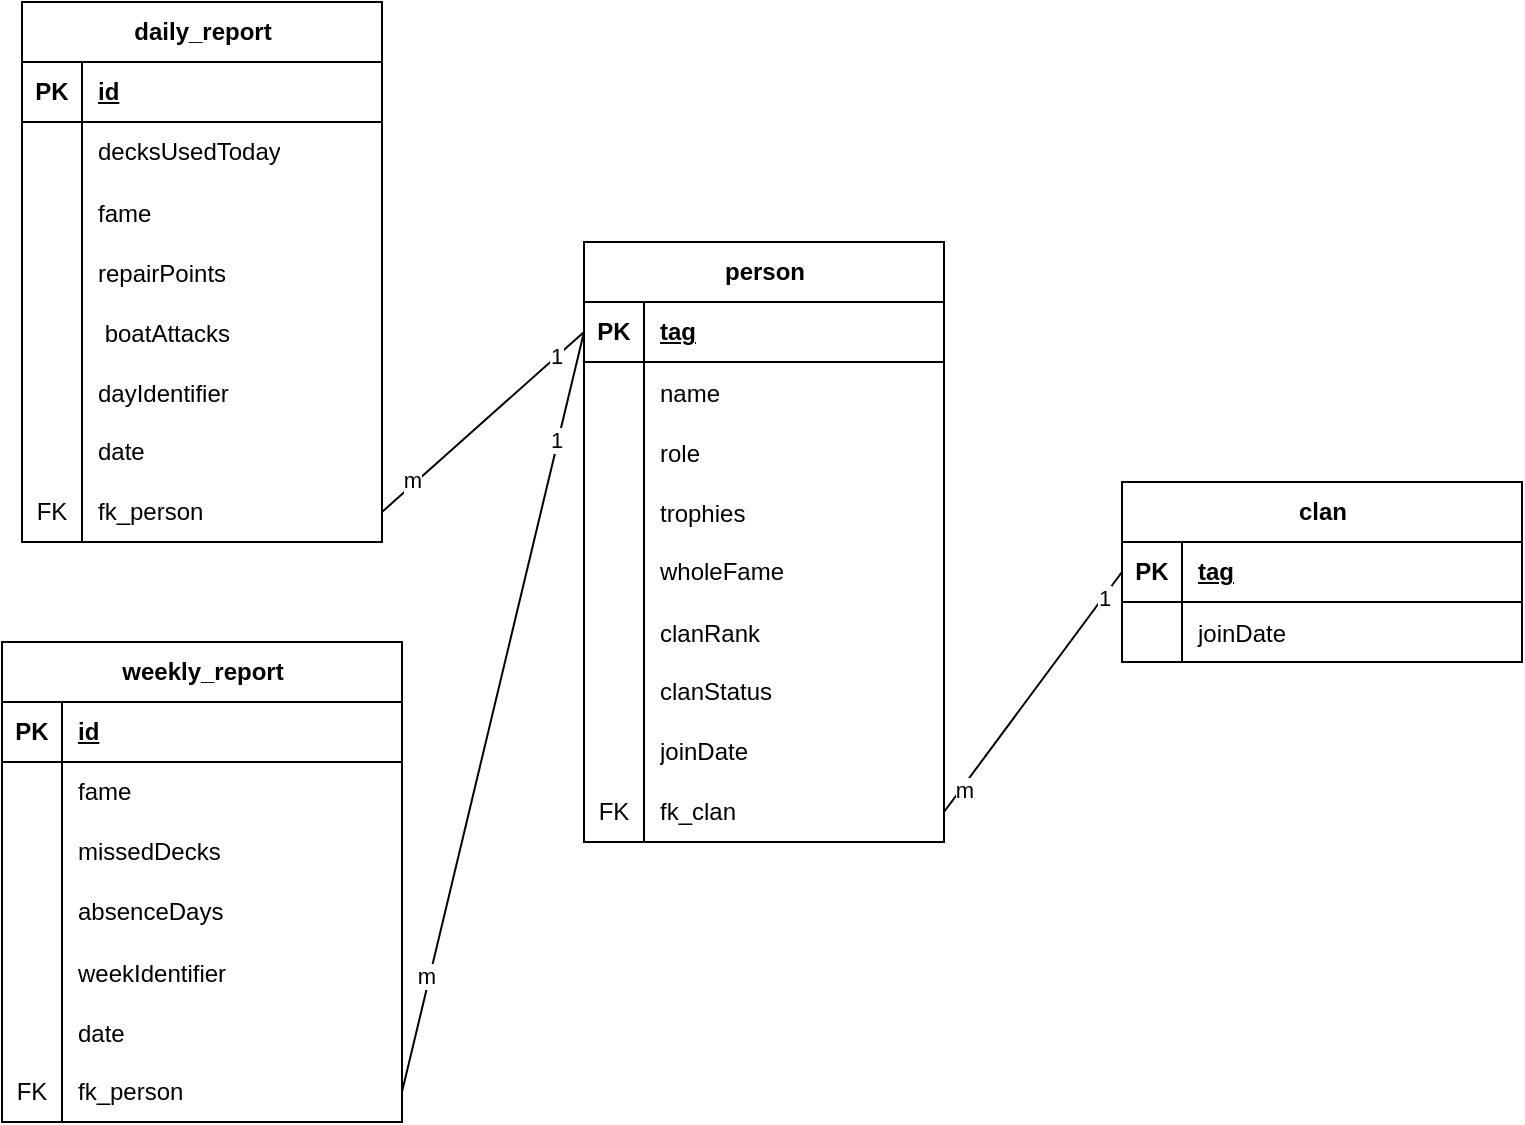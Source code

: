 <mxfile version="21.2.8" type="device">
  <diagram name="Seite-1" id="gAQYmN1L-Q7F6yUWE2I7">
    <mxGraphModel dx="1607" dy="504" grid="1" gridSize="10" guides="1" tooltips="1" connect="1" arrows="1" fold="1" page="1" pageScale="1" pageWidth="827" pageHeight="1169" math="0" shadow="0">
      <root>
        <mxCell id="0" />
        <mxCell id="1" parent="0" />
        <mxCell id="Kha3TJ-BB2mHDDJhDS3--91" value="daily_report" style="shape=table;startSize=30;container=1;collapsible=1;childLayout=tableLayout;fixedRows=1;rowLines=0;fontStyle=1;align=center;resizeLast=1;html=1;" parent="1" vertex="1">
          <mxGeometry x="-371" y="360" width="180" height="270" as="geometry" />
        </mxCell>
        <mxCell id="Kha3TJ-BB2mHDDJhDS3--92" value="" style="shape=tableRow;horizontal=0;startSize=0;swimlaneHead=0;swimlaneBody=0;fillColor=none;collapsible=0;dropTarget=0;points=[[0,0.5],[1,0.5]];portConstraint=eastwest;top=0;left=0;right=0;bottom=1;" parent="Kha3TJ-BB2mHDDJhDS3--91" vertex="1">
          <mxGeometry y="30" width="180" height="30" as="geometry" />
        </mxCell>
        <mxCell id="Kha3TJ-BB2mHDDJhDS3--93" value="PK" style="shape=partialRectangle;connectable=0;fillColor=none;top=0;left=0;bottom=0;right=0;fontStyle=1;overflow=hidden;whiteSpace=wrap;html=1;" parent="Kha3TJ-BB2mHDDJhDS3--92" vertex="1">
          <mxGeometry width="30" height="30" as="geometry">
            <mxRectangle width="30" height="30" as="alternateBounds" />
          </mxGeometry>
        </mxCell>
        <mxCell id="Kha3TJ-BB2mHDDJhDS3--94" value="id" style="shape=partialRectangle;connectable=0;fillColor=none;top=0;left=0;bottom=0;right=0;align=left;spacingLeft=6;fontStyle=5;overflow=hidden;whiteSpace=wrap;html=1;" parent="Kha3TJ-BB2mHDDJhDS3--92" vertex="1">
          <mxGeometry x="30" width="150" height="30" as="geometry">
            <mxRectangle width="150" height="30" as="alternateBounds" />
          </mxGeometry>
        </mxCell>
        <mxCell id="Kha3TJ-BB2mHDDJhDS3--98" value="" style="shape=tableRow;horizontal=0;startSize=0;swimlaneHead=0;swimlaneBody=0;fillColor=none;collapsible=0;dropTarget=0;points=[[0,0.5],[1,0.5]];portConstraint=eastwest;top=0;left=0;right=0;bottom=0;" parent="Kha3TJ-BB2mHDDJhDS3--91" vertex="1">
          <mxGeometry y="60" width="180" height="30" as="geometry" />
        </mxCell>
        <mxCell id="Kha3TJ-BB2mHDDJhDS3--99" value="" style="shape=partialRectangle;connectable=0;fillColor=none;top=0;left=0;bottom=0;right=0;editable=1;overflow=hidden;whiteSpace=wrap;html=1;" parent="Kha3TJ-BB2mHDDJhDS3--98" vertex="1">
          <mxGeometry width="30" height="30" as="geometry">
            <mxRectangle width="30" height="30" as="alternateBounds" />
          </mxGeometry>
        </mxCell>
        <mxCell id="Kha3TJ-BB2mHDDJhDS3--100" value="decksUsedToday" style="shape=partialRectangle;connectable=0;fillColor=none;top=0;left=0;bottom=0;right=0;align=left;spacingLeft=6;overflow=hidden;whiteSpace=wrap;html=1;" parent="Kha3TJ-BB2mHDDJhDS3--98" vertex="1">
          <mxGeometry x="30" width="150" height="30" as="geometry">
            <mxRectangle width="150" height="30" as="alternateBounds" />
          </mxGeometry>
        </mxCell>
        <mxCell id="6Nkl3lO1iVNApYMarvHD-16" value="" style="shape=tableRow;horizontal=0;startSize=0;swimlaneHead=0;swimlaneBody=0;fillColor=none;collapsible=0;dropTarget=0;points=[[0,0.5],[1,0.5]];portConstraint=eastwest;top=0;left=0;right=0;bottom=0;" parent="Kha3TJ-BB2mHDDJhDS3--91" vertex="1">
          <mxGeometry y="90" width="180" height="30" as="geometry" />
        </mxCell>
        <mxCell id="6Nkl3lO1iVNApYMarvHD-17" value="" style="shape=partialRectangle;connectable=0;fillColor=none;top=0;left=0;bottom=0;right=0;editable=1;overflow=hidden;" parent="6Nkl3lO1iVNApYMarvHD-16" vertex="1">
          <mxGeometry width="30" height="30" as="geometry">
            <mxRectangle width="30" height="30" as="alternateBounds" />
          </mxGeometry>
        </mxCell>
        <mxCell id="6Nkl3lO1iVNApYMarvHD-18" value="fame" style="shape=partialRectangle;connectable=0;fillColor=none;top=0;left=0;bottom=0;right=0;align=left;spacingLeft=6;overflow=hidden;" parent="6Nkl3lO1iVNApYMarvHD-16" vertex="1">
          <mxGeometry x="30" width="150" height="30" as="geometry">
            <mxRectangle width="150" height="30" as="alternateBounds" />
          </mxGeometry>
        </mxCell>
        <mxCell id="6Nkl3lO1iVNApYMarvHD-19" value="" style="shape=tableRow;horizontal=0;startSize=0;swimlaneHead=0;swimlaneBody=0;fillColor=none;collapsible=0;dropTarget=0;points=[[0,0.5],[1,0.5]];portConstraint=eastwest;top=0;left=0;right=0;bottom=0;" parent="Kha3TJ-BB2mHDDJhDS3--91" vertex="1">
          <mxGeometry y="120" width="180" height="30" as="geometry" />
        </mxCell>
        <mxCell id="6Nkl3lO1iVNApYMarvHD-20" value="" style="shape=partialRectangle;connectable=0;fillColor=none;top=0;left=0;bottom=0;right=0;editable=1;overflow=hidden;" parent="6Nkl3lO1iVNApYMarvHD-19" vertex="1">
          <mxGeometry width="30" height="30" as="geometry">
            <mxRectangle width="30" height="30" as="alternateBounds" />
          </mxGeometry>
        </mxCell>
        <mxCell id="6Nkl3lO1iVNApYMarvHD-21" value="repairPoints" style="shape=partialRectangle;connectable=0;fillColor=none;top=0;left=0;bottom=0;right=0;align=left;spacingLeft=6;overflow=hidden;" parent="6Nkl3lO1iVNApYMarvHD-19" vertex="1">
          <mxGeometry x="30" width="150" height="30" as="geometry">
            <mxRectangle width="150" height="30" as="alternateBounds" />
          </mxGeometry>
        </mxCell>
        <mxCell id="6Nkl3lO1iVNApYMarvHD-22" value="" style="shape=tableRow;horizontal=0;startSize=0;swimlaneHead=0;swimlaneBody=0;fillColor=none;collapsible=0;dropTarget=0;points=[[0,0.5],[1,0.5]];portConstraint=eastwest;top=0;left=0;right=0;bottom=0;" parent="Kha3TJ-BB2mHDDJhDS3--91" vertex="1">
          <mxGeometry y="150" width="180" height="30" as="geometry" />
        </mxCell>
        <mxCell id="6Nkl3lO1iVNApYMarvHD-23" value="" style="shape=partialRectangle;connectable=0;fillColor=none;top=0;left=0;bottom=0;right=0;editable=1;overflow=hidden;" parent="6Nkl3lO1iVNApYMarvHD-22" vertex="1">
          <mxGeometry width="30" height="30" as="geometry">
            <mxRectangle width="30" height="30" as="alternateBounds" />
          </mxGeometry>
        </mxCell>
        <mxCell id="6Nkl3lO1iVNApYMarvHD-24" value=" boatAttacks" style="shape=partialRectangle;connectable=0;fillColor=none;top=0;left=0;bottom=0;right=0;align=left;spacingLeft=6;overflow=hidden;" parent="6Nkl3lO1iVNApYMarvHD-22" vertex="1">
          <mxGeometry x="30" width="150" height="30" as="geometry">
            <mxRectangle width="150" height="30" as="alternateBounds" />
          </mxGeometry>
        </mxCell>
        <mxCell id="COBvDOZzfDNTkXqNowzL-4" value="" style="shape=tableRow;horizontal=0;startSize=0;swimlaneHead=0;swimlaneBody=0;fillColor=none;collapsible=0;dropTarget=0;points=[[0,0.5],[1,0.5]];portConstraint=eastwest;top=0;left=0;right=0;bottom=0;" parent="Kha3TJ-BB2mHDDJhDS3--91" vertex="1">
          <mxGeometry y="180" width="180" height="30" as="geometry" />
        </mxCell>
        <mxCell id="COBvDOZzfDNTkXqNowzL-5" value="" style="shape=partialRectangle;connectable=0;fillColor=none;top=0;left=0;bottom=0;right=0;editable=1;overflow=hidden;" parent="COBvDOZzfDNTkXqNowzL-4" vertex="1">
          <mxGeometry width="30" height="30" as="geometry">
            <mxRectangle width="30" height="30" as="alternateBounds" />
          </mxGeometry>
        </mxCell>
        <mxCell id="COBvDOZzfDNTkXqNowzL-6" value="dayIdentifier" style="shape=partialRectangle;connectable=0;fillColor=none;top=0;left=0;bottom=0;right=0;align=left;spacingLeft=6;overflow=hidden;" parent="COBvDOZzfDNTkXqNowzL-4" vertex="1">
          <mxGeometry x="30" width="150" height="30" as="geometry">
            <mxRectangle width="150" height="30" as="alternateBounds" />
          </mxGeometry>
        </mxCell>
        <mxCell id="Kha3TJ-BB2mHDDJhDS3--101" value="" style="shape=tableRow;horizontal=0;startSize=0;swimlaneHead=0;swimlaneBody=0;fillColor=none;collapsible=0;dropTarget=0;points=[[0,0.5],[1,0.5]];portConstraint=eastwest;top=0;left=0;right=0;bottom=0;" parent="Kha3TJ-BB2mHDDJhDS3--91" vertex="1">
          <mxGeometry y="210" width="180" height="30" as="geometry" />
        </mxCell>
        <mxCell id="Kha3TJ-BB2mHDDJhDS3--102" value="" style="shape=partialRectangle;connectable=0;fillColor=none;top=0;left=0;bottom=0;right=0;editable=1;overflow=hidden;whiteSpace=wrap;html=1;" parent="Kha3TJ-BB2mHDDJhDS3--101" vertex="1">
          <mxGeometry width="30" height="30" as="geometry">
            <mxRectangle width="30" height="30" as="alternateBounds" />
          </mxGeometry>
        </mxCell>
        <mxCell id="Kha3TJ-BB2mHDDJhDS3--103" value="date" style="shape=partialRectangle;connectable=0;fillColor=none;top=0;left=0;bottom=0;right=0;align=left;spacingLeft=6;overflow=hidden;whiteSpace=wrap;html=1;" parent="Kha3TJ-BB2mHDDJhDS3--101" vertex="1">
          <mxGeometry x="30" width="150" height="30" as="geometry">
            <mxRectangle width="150" height="30" as="alternateBounds" />
          </mxGeometry>
        </mxCell>
        <mxCell id="1r-kpSuxIA7d4bERprCc-1" value="" style="shape=tableRow;horizontal=0;startSize=0;swimlaneHead=0;swimlaneBody=0;fillColor=none;collapsible=0;dropTarget=0;points=[[0,0.5],[1,0.5]];portConstraint=eastwest;top=0;left=0;right=0;bottom=0;" parent="Kha3TJ-BB2mHDDJhDS3--91" vertex="1">
          <mxGeometry y="240" width="180" height="30" as="geometry" />
        </mxCell>
        <mxCell id="1r-kpSuxIA7d4bERprCc-2" value="FK" style="shape=partialRectangle;connectable=0;fillColor=none;top=0;left=0;bottom=0;right=0;fontStyle=0;overflow=hidden;whiteSpace=wrap;html=1;" parent="1r-kpSuxIA7d4bERprCc-1" vertex="1">
          <mxGeometry width="30" height="30" as="geometry">
            <mxRectangle width="30" height="30" as="alternateBounds" />
          </mxGeometry>
        </mxCell>
        <mxCell id="1r-kpSuxIA7d4bERprCc-3" value="fk_person" style="shape=partialRectangle;connectable=0;fillColor=none;top=0;left=0;bottom=0;right=0;align=left;spacingLeft=6;fontStyle=0;overflow=hidden;whiteSpace=wrap;html=1;" parent="1r-kpSuxIA7d4bERprCc-1" vertex="1">
          <mxGeometry x="30" width="150" height="30" as="geometry">
            <mxRectangle width="150" height="30" as="alternateBounds" />
          </mxGeometry>
        </mxCell>
        <mxCell id="Kha3TJ-BB2mHDDJhDS3--104" value="weekly_report" style="shape=table;startSize=30;container=1;collapsible=1;childLayout=tableLayout;fixedRows=1;rowLines=0;fontStyle=1;align=center;resizeLast=1;html=1;" parent="1" vertex="1">
          <mxGeometry x="-381" y="680" width="200" height="240" as="geometry" />
        </mxCell>
        <mxCell id="Kha3TJ-BB2mHDDJhDS3--105" value="" style="shape=tableRow;horizontal=0;startSize=0;swimlaneHead=0;swimlaneBody=0;fillColor=none;collapsible=0;dropTarget=0;points=[[0,0.5],[1,0.5]];portConstraint=eastwest;top=0;left=0;right=0;bottom=1;" parent="Kha3TJ-BB2mHDDJhDS3--104" vertex="1">
          <mxGeometry y="30" width="200" height="30" as="geometry" />
        </mxCell>
        <mxCell id="Kha3TJ-BB2mHDDJhDS3--106" value="PK" style="shape=partialRectangle;connectable=0;fillColor=none;top=0;left=0;bottom=0;right=0;fontStyle=1;overflow=hidden;whiteSpace=wrap;html=1;" parent="Kha3TJ-BB2mHDDJhDS3--105" vertex="1">
          <mxGeometry width="30" height="30" as="geometry">
            <mxRectangle width="30" height="30" as="alternateBounds" />
          </mxGeometry>
        </mxCell>
        <mxCell id="Kha3TJ-BB2mHDDJhDS3--107" value="id" style="shape=partialRectangle;connectable=0;fillColor=none;top=0;left=0;bottom=0;right=0;align=left;spacingLeft=6;fontStyle=5;overflow=hidden;whiteSpace=wrap;html=1;" parent="Kha3TJ-BB2mHDDJhDS3--105" vertex="1">
          <mxGeometry x="30" width="170" height="30" as="geometry">
            <mxRectangle width="170" height="30" as="alternateBounds" />
          </mxGeometry>
        </mxCell>
        <mxCell id="Kha3TJ-BB2mHDDJhDS3--108" value="" style="shape=tableRow;horizontal=0;startSize=0;swimlaneHead=0;swimlaneBody=0;fillColor=none;collapsible=0;dropTarget=0;points=[[0,0.5],[1,0.5]];portConstraint=eastwest;top=0;left=0;right=0;bottom=0;" parent="Kha3TJ-BB2mHDDJhDS3--104" vertex="1">
          <mxGeometry y="60" width="200" height="30" as="geometry" />
        </mxCell>
        <mxCell id="Kha3TJ-BB2mHDDJhDS3--109" value="" style="shape=partialRectangle;connectable=0;fillColor=none;top=0;left=0;bottom=0;right=0;editable=1;overflow=hidden;whiteSpace=wrap;html=1;" parent="Kha3TJ-BB2mHDDJhDS3--108" vertex="1">
          <mxGeometry width="30" height="30" as="geometry">
            <mxRectangle width="30" height="30" as="alternateBounds" />
          </mxGeometry>
        </mxCell>
        <mxCell id="Kha3TJ-BB2mHDDJhDS3--110" value="fame" style="shape=partialRectangle;connectable=0;fillColor=none;top=0;left=0;bottom=0;right=0;align=left;spacingLeft=6;overflow=hidden;whiteSpace=wrap;html=1;" parent="Kha3TJ-BB2mHDDJhDS3--108" vertex="1">
          <mxGeometry x="30" width="170" height="30" as="geometry">
            <mxRectangle width="170" height="30" as="alternateBounds" />
          </mxGeometry>
        </mxCell>
        <mxCell id="Kha3TJ-BB2mHDDJhDS3--111" value="" style="shape=tableRow;horizontal=0;startSize=0;swimlaneHead=0;swimlaneBody=0;fillColor=none;collapsible=0;dropTarget=0;points=[[0,0.5],[1,0.5]];portConstraint=eastwest;top=0;left=0;right=0;bottom=0;" parent="Kha3TJ-BB2mHDDJhDS3--104" vertex="1">
          <mxGeometry y="90" width="200" height="30" as="geometry" />
        </mxCell>
        <mxCell id="Kha3TJ-BB2mHDDJhDS3--112" value="" style="shape=partialRectangle;connectable=0;fillColor=none;top=0;left=0;bottom=0;right=0;editable=1;overflow=hidden;whiteSpace=wrap;html=1;" parent="Kha3TJ-BB2mHDDJhDS3--111" vertex="1">
          <mxGeometry width="30" height="30" as="geometry">
            <mxRectangle width="30" height="30" as="alternateBounds" />
          </mxGeometry>
        </mxCell>
        <mxCell id="Kha3TJ-BB2mHDDJhDS3--113" value="missedDecks" style="shape=partialRectangle;connectable=0;fillColor=none;top=0;left=0;bottom=0;right=0;align=left;spacingLeft=6;overflow=hidden;whiteSpace=wrap;html=1;" parent="Kha3TJ-BB2mHDDJhDS3--111" vertex="1">
          <mxGeometry x="30" width="170" height="30" as="geometry">
            <mxRectangle width="170" height="30" as="alternateBounds" />
          </mxGeometry>
        </mxCell>
        <mxCell id="Kha3TJ-BB2mHDDJhDS3--170" value="" style="shape=tableRow;horizontal=0;startSize=0;swimlaneHead=0;swimlaneBody=0;fillColor=none;collapsible=0;dropTarget=0;points=[[0,0.5],[1,0.5]];portConstraint=eastwest;top=0;left=0;right=0;bottom=0;" parent="Kha3TJ-BB2mHDDJhDS3--104" vertex="1">
          <mxGeometry y="120" width="200" height="30" as="geometry" />
        </mxCell>
        <mxCell id="Kha3TJ-BB2mHDDJhDS3--171" value="" style="shape=partialRectangle;connectable=0;fillColor=none;top=0;left=0;bottom=0;right=0;editable=1;overflow=hidden;whiteSpace=wrap;html=1;" parent="Kha3TJ-BB2mHDDJhDS3--170" vertex="1">
          <mxGeometry width="30" height="30" as="geometry">
            <mxRectangle width="30" height="30" as="alternateBounds" />
          </mxGeometry>
        </mxCell>
        <mxCell id="Kha3TJ-BB2mHDDJhDS3--172" value="absenceDays" style="shape=partialRectangle;connectable=0;fillColor=none;top=0;left=0;bottom=0;right=0;align=left;spacingLeft=6;overflow=hidden;whiteSpace=wrap;html=1;" parent="Kha3TJ-BB2mHDDJhDS3--170" vertex="1">
          <mxGeometry x="30" width="170" height="30" as="geometry">
            <mxRectangle width="170" height="30" as="alternateBounds" />
          </mxGeometry>
        </mxCell>
        <mxCell id="6Nkl3lO1iVNApYMarvHD-13" value="" style="shape=tableRow;horizontal=0;startSize=0;swimlaneHead=0;swimlaneBody=0;fillColor=none;collapsible=0;dropTarget=0;points=[[0,0.5],[1,0.5]];portConstraint=eastwest;top=0;left=0;right=0;bottom=0;" parent="Kha3TJ-BB2mHDDJhDS3--104" vertex="1">
          <mxGeometry y="150" width="200" height="30" as="geometry" />
        </mxCell>
        <mxCell id="6Nkl3lO1iVNApYMarvHD-14" value="" style="shape=partialRectangle;connectable=0;fillColor=none;top=0;left=0;bottom=0;right=0;editable=1;overflow=hidden;" parent="6Nkl3lO1iVNApYMarvHD-13" vertex="1">
          <mxGeometry width="30" height="30" as="geometry">
            <mxRectangle width="30" height="30" as="alternateBounds" />
          </mxGeometry>
        </mxCell>
        <mxCell id="6Nkl3lO1iVNApYMarvHD-15" value="weekIdentifier" style="shape=partialRectangle;connectable=0;fillColor=none;top=0;left=0;bottom=0;right=0;align=left;spacingLeft=6;overflow=hidden;" parent="6Nkl3lO1iVNApYMarvHD-13" vertex="1">
          <mxGeometry x="30" width="170" height="30" as="geometry">
            <mxRectangle width="170" height="30" as="alternateBounds" />
          </mxGeometry>
        </mxCell>
        <mxCell id="tQk3aZADRxoxVd3CnqfF-1" value="" style="shape=tableRow;horizontal=0;startSize=0;swimlaneHead=0;swimlaneBody=0;fillColor=none;collapsible=0;dropTarget=0;points=[[0,0.5],[1,0.5]];portConstraint=eastwest;top=0;left=0;right=0;bottom=0;" parent="Kha3TJ-BB2mHDDJhDS3--104" vertex="1">
          <mxGeometry y="180" width="200" height="30" as="geometry" />
        </mxCell>
        <mxCell id="tQk3aZADRxoxVd3CnqfF-2" value="" style="shape=partialRectangle;connectable=0;fillColor=none;top=0;left=0;bottom=0;right=0;editable=1;overflow=hidden;" parent="tQk3aZADRxoxVd3CnqfF-1" vertex="1">
          <mxGeometry width="30" height="30" as="geometry">
            <mxRectangle width="30" height="30" as="alternateBounds" />
          </mxGeometry>
        </mxCell>
        <mxCell id="tQk3aZADRxoxVd3CnqfF-3" value="date" style="shape=partialRectangle;connectable=0;fillColor=none;top=0;left=0;bottom=0;right=0;align=left;spacingLeft=6;overflow=hidden;" parent="tQk3aZADRxoxVd3CnqfF-1" vertex="1">
          <mxGeometry x="30" width="170" height="30" as="geometry">
            <mxRectangle width="170" height="30" as="alternateBounds" />
          </mxGeometry>
        </mxCell>
        <mxCell id="CTvoTiLcyUWWRGnYZvSN-8" value="" style="shape=tableRow;horizontal=0;startSize=0;swimlaneHead=0;swimlaneBody=0;fillColor=none;collapsible=0;dropTarget=0;points=[[0,0.5],[1,0.5]];portConstraint=eastwest;top=0;left=0;right=0;bottom=0;" parent="Kha3TJ-BB2mHDDJhDS3--104" vertex="1">
          <mxGeometry y="210" width="200" height="30" as="geometry" />
        </mxCell>
        <mxCell id="CTvoTiLcyUWWRGnYZvSN-9" value="FK" style="shape=partialRectangle;connectable=0;fillColor=none;top=0;left=0;bottom=0;right=0;fontStyle=0;overflow=hidden;whiteSpace=wrap;html=1;" parent="CTvoTiLcyUWWRGnYZvSN-8" vertex="1">
          <mxGeometry width="30" height="30" as="geometry">
            <mxRectangle width="30" height="30" as="alternateBounds" />
          </mxGeometry>
        </mxCell>
        <mxCell id="CTvoTiLcyUWWRGnYZvSN-10" value="fk_person" style="shape=partialRectangle;connectable=0;fillColor=none;top=0;left=0;bottom=0;right=0;align=left;spacingLeft=6;fontStyle=0;overflow=hidden;whiteSpace=wrap;html=1;" parent="CTvoTiLcyUWWRGnYZvSN-8" vertex="1">
          <mxGeometry x="30" width="170" height="30" as="geometry">
            <mxRectangle width="170" height="30" as="alternateBounds" />
          </mxGeometry>
        </mxCell>
        <mxCell id="tQk3aZADRxoxVd3CnqfF-10" value="clan" style="shape=table;startSize=30;container=1;collapsible=1;childLayout=tableLayout;fixedRows=1;rowLines=0;fontStyle=1;align=center;resizeLast=1;html=1;" parent="1" vertex="1">
          <mxGeometry x="179" y="600" width="200" height="90" as="geometry" />
        </mxCell>
        <mxCell id="tQk3aZADRxoxVd3CnqfF-11" value="" style="shape=tableRow;horizontal=0;startSize=0;swimlaneHead=0;swimlaneBody=0;fillColor=none;collapsible=0;dropTarget=0;points=[[0,0.5],[1,0.5]];portConstraint=eastwest;top=0;left=0;right=0;bottom=1;" parent="tQk3aZADRxoxVd3CnqfF-10" vertex="1">
          <mxGeometry y="30" width="200" height="30" as="geometry" />
        </mxCell>
        <mxCell id="tQk3aZADRxoxVd3CnqfF-12" value="PK" style="shape=partialRectangle;connectable=0;fillColor=none;top=0;left=0;bottom=0;right=0;fontStyle=1;overflow=hidden;whiteSpace=wrap;html=1;" parent="tQk3aZADRxoxVd3CnqfF-11" vertex="1">
          <mxGeometry width="30" height="30" as="geometry">
            <mxRectangle width="30" height="30" as="alternateBounds" />
          </mxGeometry>
        </mxCell>
        <mxCell id="tQk3aZADRxoxVd3CnqfF-13" value="tag" style="shape=partialRectangle;connectable=0;fillColor=none;top=0;left=0;bottom=0;right=0;align=left;spacingLeft=6;fontStyle=5;overflow=hidden;whiteSpace=wrap;html=1;" parent="tQk3aZADRxoxVd3CnqfF-11" vertex="1">
          <mxGeometry x="30" width="170" height="30" as="geometry">
            <mxRectangle width="170" height="30" as="alternateBounds" />
          </mxGeometry>
        </mxCell>
        <mxCell id="rwzgWk6YYXdwLmc5_YEr-1" value="" style="shape=tableRow;horizontal=0;startSize=0;swimlaneHead=0;swimlaneBody=0;fillColor=none;collapsible=0;dropTarget=0;points=[[0,0.5],[1,0.5]];portConstraint=eastwest;top=0;left=0;right=0;bottom=0;" vertex="1" parent="tQk3aZADRxoxVd3CnqfF-10">
          <mxGeometry y="60" width="200" height="30" as="geometry" />
        </mxCell>
        <mxCell id="rwzgWk6YYXdwLmc5_YEr-2" value="" style="shape=partialRectangle;connectable=0;fillColor=none;top=0;left=0;bottom=0;right=0;editable=1;overflow=hidden;" vertex="1" parent="rwzgWk6YYXdwLmc5_YEr-1">
          <mxGeometry width="30" height="30" as="geometry">
            <mxRectangle width="30" height="30" as="alternateBounds" />
          </mxGeometry>
        </mxCell>
        <mxCell id="rwzgWk6YYXdwLmc5_YEr-3" value="joinDate" style="shape=partialRectangle;connectable=0;fillColor=none;top=0;left=0;bottom=0;right=0;align=left;spacingLeft=6;overflow=hidden;" vertex="1" parent="rwzgWk6YYXdwLmc5_YEr-1">
          <mxGeometry x="30" width="170" height="30" as="geometry">
            <mxRectangle width="170" height="30" as="alternateBounds" />
          </mxGeometry>
        </mxCell>
        <mxCell id="ZIo_XoP2-2Zh3W_tgC1b-1" value="person" style="shape=table;startSize=30;container=1;collapsible=1;childLayout=tableLayout;fixedRows=1;rowLines=0;fontStyle=1;align=center;resizeLast=1;html=1;" parent="1" vertex="1">
          <mxGeometry x="-90" y="480" width="180" height="300" as="geometry" />
        </mxCell>
        <mxCell id="ZIo_XoP2-2Zh3W_tgC1b-2" value="" style="shape=tableRow;horizontal=0;startSize=0;swimlaneHead=0;swimlaneBody=0;fillColor=none;collapsible=0;dropTarget=0;points=[[0,0.5],[1,0.5]];portConstraint=eastwest;top=0;left=0;right=0;bottom=1;" parent="ZIo_XoP2-2Zh3W_tgC1b-1" vertex="1">
          <mxGeometry y="30" width="180" height="30" as="geometry" />
        </mxCell>
        <mxCell id="ZIo_XoP2-2Zh3W_tgC1b-3" value="PK" style="shape=partialRectangle;connectable=0;fillColor=none;top=0;left=0;bottom=0;right=0;fontStyle=1;overflow=hidden;whiteSpace=wrap;html=1;" parent="ZIo_XoP2-2Zh3W_tgC1b-2" vertex="1">
          <mxGeometry width="30" height="30" as="geometry">
            <mxRectangle width="30" height="30" as="alternateBounds" />
          </mxGeometry>
        </mxCell>
        <mxCell id="ZIo_XoP2-2Zh3W_tgC1b-4" value="tag" style="shape=partialRectangle;connectable=0;fillColor=none;top=0;left=0;bottom=0;right=0;align=left;spacingLeft=6;fontStyle=5;overflow=hidden;whiteSpace=wrap;html=1;" parent="ZIo_XoP2-2Zh3W_tgC1b-2" vertex="1">
          <mxGeometry x="30" width="150" height="30" as="geometry">
            <mxRectangle width="150" height="30" as="alternateBounds" />
          </mxGeometry>
        </mxCell>
        <mxCell id="6Nkl3lO1iVNApYMarvHD-1" value="" style="shape=tableRow;horizontal=0;startSize=0;swimlaneHead=0;swimlaneBody=0;fillColor=none;collapsible=0;dropTarget=0;points=[[0,0.5],[1,0.5]];portConstraint=eastwest;top=0;left=0;right=0;bottom=0;" parent="ZIo_XoP2-2Zh3W_tgC1b-1" vertex="1">
          <mxGeometry y="60" width="180" height="30" as="geometry" />
        </mxCell>
        <mxCell id="6Nkl3lO1iVNApYMarvHD-2" value="" style="shape=partialRectangle;connectable=0;fillColor=none;top=0;left=0;bottom=0;right=0;editable=1;overflow=hidden;" parent="6Nkl3lO1iVNApYMarvHD-1" vertex="1">
          <mxGeometry width="30" height="30" as="geometry">
            <mxRectangle width="30" height="30" as="alternateBounds" />
          </mxGeometry>
        </mxCell>
        <mxCell id="6Nkl3lO1iVNApYMarvHD-3" value="name" style="shape=partialRectangle;connectable=0;fillColor=none;top=0;left=0;bottom=0;right=0;align=left;spacingLeft=6;overflow=hidden;" parent="6Nkl3lO1iVNApYMarvHD-1" vertex="1">
          <mxGeometry x="30" width="150" height="30" as="geometry">
            <mxRectangle width="150" height="30" as="alternateBounds" />
          </mxGeometry>
        </mxCell>
        <mxCell id="6Nkl3lO1iVNApYMarvHD-4" value="" style="shape=tableRow;horizontal=0;startSize=0;swimlaneHead=0;swimlaneBody=0;fillColor=none;collapsible=0;dropTarget=0;points=[[0,0.5],[1,0.5]];portConstraint=eastwest;top=0;left=0;right=0;bottom=0;" parent="ZIo_XoP2-2Zh3W_tgC1b-1" vertex="1">
          <mxGeometry y="90" width="180" height="30" as="geometry" />
        </mxCell>
        <mxCell id="6Nkl3lO1iVNApYMarvHD-5" value="" style="shape=partialRectangle;connectable=0;fillColor=none;top=0;left=0;bottom=0;right=0;editable=1;overflow=hidden;" parent="6Nkl3lO1iVNApYMarvHD-4" vertex="1">
          <mxGeometry width="30" height="30" as="geometry">
            <mxRectangle width="30" height="30" as="alternateBounds" />
          </mxGeometry>
        </mxCell>
        <mxCell id="6Nkl3lO1iVNApYMarvHD-6" value="role" style="shape=partialRectangle;connectable=0;fillColor=none;top=0;left=0;bottom=0;right=0;align=left;spacingLeft=6;overflow=hidden;" parent="6Nkl3lO1iVNApYMarvHD-4" vertex="1">
          <mxGeometry x="30" width="150" height="30" as="geometry">
            <mxRectangle width="150" height="30" as="alternateBounds" />
          </mxGeometry>
        </mxCell>
        <mxCell id="6Nkl3lO1iVNApYMarvHD-7" value="" style="shape=tableRow;horizontal=0;startSize=0;swimlaneHead=0;swimlaneBody=0;fillColor=none;collapsible=0;dropTarget=0;points=[[0,0.5],[1,0.5]];portConstraint=eastwest;top=0;left=0;right=0;bottom=0;" parent="ZIo_XoP2-2Zh3W_tgC1b-1" vertex="1">
          <mxGeometry y="120" width="180" height="30" as="geometry" />
        </mxCell>
        <mxCell id="6Nkl3lO1iVNApYMarvHD-8" value="" style="shape=partialRectangle;connectable=0;fillColor=none;top=0;left=0;bottom=0;right=0;editable=1;overflow=hidden;" parent="6Nkl3lO1iVNApYMarvHD-7" vertex="1">
          <mxGeometry width="30" height="30" as="geometry">
            <mxRectangle width="30" height="30" as="alternateBounds" />
          </mxGeometry>
        </mxCell>
        <mxCell id="6Nkl3lO1iVNApYMarvHD-9" value="trophies" style="shape=partialRectangle;connectable=0;fillColor=none;top=0;left=0;bottom=0;right=0;align=left;spacingLeft=6;overflow=hidden;" parent="6Nkl3lO1iVNApYMarvHD-7" vertex="1">
          <mxGeometry x="30" width="150" height="30" as="geometry">
            <mxRectangle width="150" height="30" as="alternateBounds" />
          </mxGeometry>
        </mxCell>
        <mxCell id="ZIo_XoP2-2Zh3W_tgC1b-5" value="" style="shape=tableRow;horizontal=0;startSize=0;swimlaneHead=0;swimlaneBody=0;fillColor=none;collapsible=0;dropTarget=0;points=[[0,0.5],[1,0.5]];portConstraint=eastwest;top=0;left=0;right=0;bottom=0;" parent="ZIo_XoP2-2Zh3W_tgC1b-1" vertex="1">
          <mxGeometry y="150" width="180" height="30" as="geometry" />
        </mxCell>
        <mxCell id="ZIo_XoP2-2Zh3W_tgC1b-6" value="" style="shape=partialRectangle;connectable=0;fillColor=none;top=0;left=0;bottom=0;right=0;editable=1;overflow=hidden;whiteSpace=wrap;html=1;" parent="ZIo_XoP2-2Zh3W_tgC1b-5" vertex="1">
          <mxGeometry width="30" height="30" as="geometry">
            <mxRectangle width="30" height="30" as="alternateBounds" />
          </mxGeometry>
        </mxCell>
        <mxCell id="ZIo_XoP2-2Zh3W_tgC1b-7" value="wholeFame" style="shape=partialRectangle;connectable=0;fillColor=none;top=0;left=0;bottom=0;right=0;align=left;spacingLeft=6;overflow=hidden;whiteSpace=wrap;html=1;" parent="ZIo_XoP2-2Zh3W_tgC1b-5" vertex="1">
          <mxGeometry x="30" width="150" height="30" as="geometry">
            <mxRectangle width="150" height="30" as="alternateBounds" />
          </mxGeometry>
        </mxCell>
        <mxCell id="6Nkl3lO1iVNApYMarvHD-10" value="" style="shape=tableRow;horizontal=0;startSize=0;swimlaneHead=0;swimlaneBody=0;fillColor=none;collapsible=0;dropTarget=0;points=[[0,0.5],[1,0.5]];portConstraint=eastwest;top=0;left=0;right=0;bottom=0;" parent="ZIo_XoP2-2Zh3W_tgC1b-1" vertex="1">
          <mxGeometry y="180" width="180" height="30" as="geometry" />
        </mxCell>
        <mxCell id="6Nkl3lO1iVNApYMarvHD-11" value="" style="shape=partialRectangle;connectable=0;fillColor=none;top=0;left=0;bottom=0;right=0;editable=1;overflow=hidden;" parent="6Nkl3lO1iVNApYMarvHD-10" vertex="1">
          <mxGeometry width="30" height="30" as="geometry">
            <mxRectangle width="30" height="30" as="alternateBounds" />
          </mxGeometry>
        </mxCell>
        <mxCell id="6Nkl3lO1iVNApYMarvHD-12" value="clanRank" style="shape=partialRectangle;connectable=0;fillColor=none;top=0;left=0;bottom=0;right=0;align=left;spacingLeft=6;overflow=hidden;" parent="6Nkl3lO1iVNApYMarvHD-10" vertex="1">
          <mxGeometry x="30" width="150" height="30" as="geometry">
            <mxRectangle width="150" height="30" as="alternateBounds" />
          </mxGeometry>
        </mxCell>
        <mxCell id="ZIo_XoP2-2Zh3W_tgC1b-8" value="" style="shape=tableRow;horizontal=0;startSize=0;swimlaneHead=0;swimlaneBody=0;fillColor=none;collapsible=0;dropTarget=0;points=[[0,0.5],[1,0.5]];portConstraint=eastwest;top=0;left=0;right=0;bottom=0;" parent="ZIo_XoP2-2Zh3W_tgC1b-1" vertex="1">
          <mxGeometry y="210" width="180" height="30" as="geometry" />
        </mxCell>
        <mxCell id="ZIo_XoP2-2Zh3W_tgC1b-9" value="" style="shape=partialRectangle;connectable=0;fillColor=none;top=0;left=0;bottom=0;right=0;editable=1;overflow=hidden;whiteSpace=wrap;html=1;" parent="ZIo_XoP2-2Zh3W_tgC1b-8" vertex="1">
          <mxGeometry width="30" height="30" as="geometry">
            <mxRectangle width="30" height="30" as="alternateBounds" />
          </mxGeometry>
        </mxCell>
        <mxCell id="ZIo_XoP2-2Zh3W_tgC1b-10" value="clanStatus" style="shape=partialRectangle;connectable=0;fillColor=none;top=0;left=0;bottom=0;right=0;align=left;spacingLeft=6;overflow=hidden;whiteSpace=wrap;html=1;" parent="ZIo_XoP2-2Zh3W_tgC1b-8" vertex="1">
          <mxGeometry x="30" width="150" height="30" as="geometry">
            <mxRectangle width="150" height="30" as="alternateBounds" />
          </mxGeometry>
        </mxCell>
        <mxCell id="ZIo_XoP2-2Zh3W_tgC1b-11" value="" style="shape=tableRow;horizontal=0;startSize=0;swimlaneHead=0;swimlaneBody=0;fillColor=none;collapsible=0;dropTarget=0;points=[[0,0.5],[1,0.5]];portConstraint=eastwest;top=0;left=0;right=0;bottom=0;" parent="ZIo_XoP2-2Zh3W_tgC1b-1" vertex="1">
          <mxGeometry y="240" width="180" height="30" as="geometry" />
        </mxCell>
        <mxCell id="ZIo_XoP2-2Zh3W_tgC1b-12" value="" style="shape=partialRectangle;connectable=0;fillColor=none;top=0;left=0;bottom=0;right=0;editable=1;overflow=hidden;whiteSpace=wrap;html=1;" parent="ZIo_XoP2-2Zh3W_tgC1b-11" vertex="1">
          <mxGeometry width="30" height="30" as="geometry">
            <mxRectangle width="30" height="30" as="alternateBounds" />
          </mxGeometry>
        </mxCell>
        <mxCell id="ZIo_XoP2-2Zh3W_tgC1b-13" value="joinDate" style="shape=partialRectangle;connectable=0;fillColor=none;top=0;left=0;bottom=0;right=0;align=left;spacingLeft=6;overflow=hidden;whiteSpace=wrap;html=1;" parent="ZIo_XoP2-2Zh3W_tgC1b-11" vertex="1">
          <mxGeometry x="30" width="150" height="30" as="geometry">
            <mxRectangle width="150" height="30" as="alternateBounds" />
          </mxGeometry>
        </mxCell>
        <mxCell id="ZIo_XoP2-2Zh3W_tgC1b-14" value="" style="shape=tableRow;horizontal=0;startSize=0;swimlaneHead=0;swimlaneBody=0;fillColor=none;collapsible=0;dropTarget=0;points=[[0,0.5],[1,0.5]];portConstraint=eastwest;top=0;left=0;right=0;bottom=0;" parent="ZIo_XoP2-2Zh3W_tgC1b-1" vertex="1">
          <mxGeometry y="270" width="180" height="30" as="geometry" />
        </mxCell>
        <mxCell id="ZIo_XoP2-2Zh3W_tgC1b-15" value="FK" style="shape=partialRectangle;connectable=0;fillColor=none;top=0;left=0;bottom=0;right=0;fontStyle=0;overflow=hidden;whiteSpace=wrap;html=1;" parent="ZIo_XoP2-2Zh3W_tgC1b-14" vertex="1">
          <mxGeometry width="30" height="30" as="geometry">
            <mxRectangle width="30" height="30" as="alternateBounds" />
          </mxGeometry>
        </mxCell>
        <mxCell id="ZIo_XoP2-2Zh3W_tgC1b-16" value="fk_clan" style="shape=partialRectangle;connectable=0;fillColor=none;top=0;left=0;bottom=0;right=0;align=left;spacingLeft=6;fontStyle=0;overflow=hidden;whiteSpace=wrap;html=1;" parent="ZIo_XoP2-2Zh3W_tgC1b-14" vertex="1">
          <mxGeometry x="30" width="150" height="30" as="geometry">
            <mxRectangle width="150" height="30" as="alternateBounds" />
          </mxGeometry>
        </mxCell>
        <mxCell id="ZIo_XoP2-2Zh3W_tgC1b-17" value="" style="endArrow=none;html=1;rounded=0;exitX=1;exitY=0.5;exitDx=0;exitDy=0;entryX=0;entryY=0.5;entryDx=0;entryDy=0;" parent="1" source="ZIo_XoP2-2Zh3W_tgC1b-14" target="tQk3aZADRxoxVd3CnqfF-11" edge="1">
          <mxGeometry relative="1" as="geometry">
            <mxPoint x="-80" y="780" as="sourcePoint" />
            <mxPoint x="80" y="780" as="targetPoint" />
          </mxGeometry>
        </mxCell>
        <mxCell id="ZIo_XoP2-2Zh3W_tgC1b-18" value="m" style="edgeLabel;html=1;align=center;verticalAlign=middle;resizable=0;points=[];" parent="ZIo_XoP2-2Zh3W_tgC1b-17" vertex="1" connectable="0">
          <mxGeometry x="-0.803" relative="1" as="geometry">
            <mxPoint x="1" as="offset" />
          </mxGeometry>
        </mxCell>
        <mxCell id="ZIo_XoP2-2Zh3W_tgC1b-19" value="1" style="edgeLabel;html=1;align=center;verticalAlign=middle;resizable=0;points=[];" parent="ZIo_XoP2-2Zh3W_tgC1b-17" vertex="1" connectable="0">
          <mxGeometry x="0.781" relative="1" as="geometry">
            <mxPoint x="1" as="offset" />
          </mxGeometry>
        </mxCell>
        <mxCell id="ZIo_XoP2-2Zh3W_tgC1b-20" value="" style="endArrow=none;html=1;rounded=0;entryX=0;entryY=0.5;entryDx=0;entryDy=0;exitX=1;exitY=0.5;exitDx=0;exitDy=0;" parent="1" source="CTvoTiLcyUWWRGnYZvSN-8" target="ZIo_XoP2-2Zh3W_tgC1b-2" edge="1">
          <mxGeometry relative="1" as="geometry">
            <mxPoint x="-80" y="780" as="sourcePoint" />
            <mxPoint x="80" y="780" as="targetPoint" />
          </mxGeometry>
        </mxCell>
        <mxCell id="ZIo_XoP2-2Zh3W_tgC1b-21" value="m" style="edgeLabel;html=1;align=center;verticalAlign=middle;resizable=0;points=[];" parent="ZIo_XoP2-2Zh3W_tgC1b-20" vertex="1" connectable="0">
          <mxGeometry x="-0.699" y="3" relative="1" as="geometry">
            <mxPoint x="1" as="offset" />
          </mxGeometry>
        </mxCell>
        <mxCell id="ZIo_XoP2-2Zh3W_tgC1b-22" value="1" style="edgeLabel;html=1;align=center;verticalAlign=middle;resizable=0;points=[];" parent="ZIo_XoP2-2Zh3W_tgC1b-20" vertex="1" connectable="0">
          <mxGeometry x="0.718" y="2" relative="1" as="geometry">
            <mxPoint x="1" as="offset" />
          </mxGeometry>
        </mxCell>
        <mxCell id="ZIo_XoP2-2Zh3W_tgC1b-23" value="" style="endArrow=none;html=1;rounded=0;exitX=1;exitY=0.5;exitDx=0;exitDy=0;entryX=0;entryY=0.5;entryDx=0;entryDy=0;" parent="1" source="1r-kpSuxIA7d4bERprCc-1" target="ZIo_XoP2-2Zh3W_tgC1b-2" edge="1">
          <mxGeometry relative="1" as="geometry">
            <mxPoint x="-60" y="925" as="sourcePoint" />
            <mxPoint x="-40" y="530" as="targetPoint" />
          </mxGeometry>
        </mxCell>
        <mxCell id="ZIo_XoP2-2Zh3W_tgC1b-24" value="m" style="edgeLabel;html=1;align=center;verticalAlign=middle;resizable=0;points=[];" parent="ZIo_XoP2-2Zh3W_tgC1b-23" vertex="1" connectable="0">
          <mxGeometry x="-0.699" y="3" relative="1" as="geometry">
            <mxPoint x="1" as="offset" />
          </mxGeometry>
        </mxCell>
        <mxCell id="ZIo_XoP2-2Zh3W_tgC1b-25" value="1" style="edgeLabel;html=1;align=center;verticalAlign=middle;resizable=0;points=[];" parent="ZIo_XoP2-2Zh3W_tgC1b-23" vertex="1" connectable="0">
          <mxGeometry x="0.718" y="2" relative="1" as="geometry">
            <mxPoint x="1" as="offset" />
          </mxGeometry>
        </mxCell>
      </root>
    </mxGraphModel>
  </diagram>
</mxfile>
